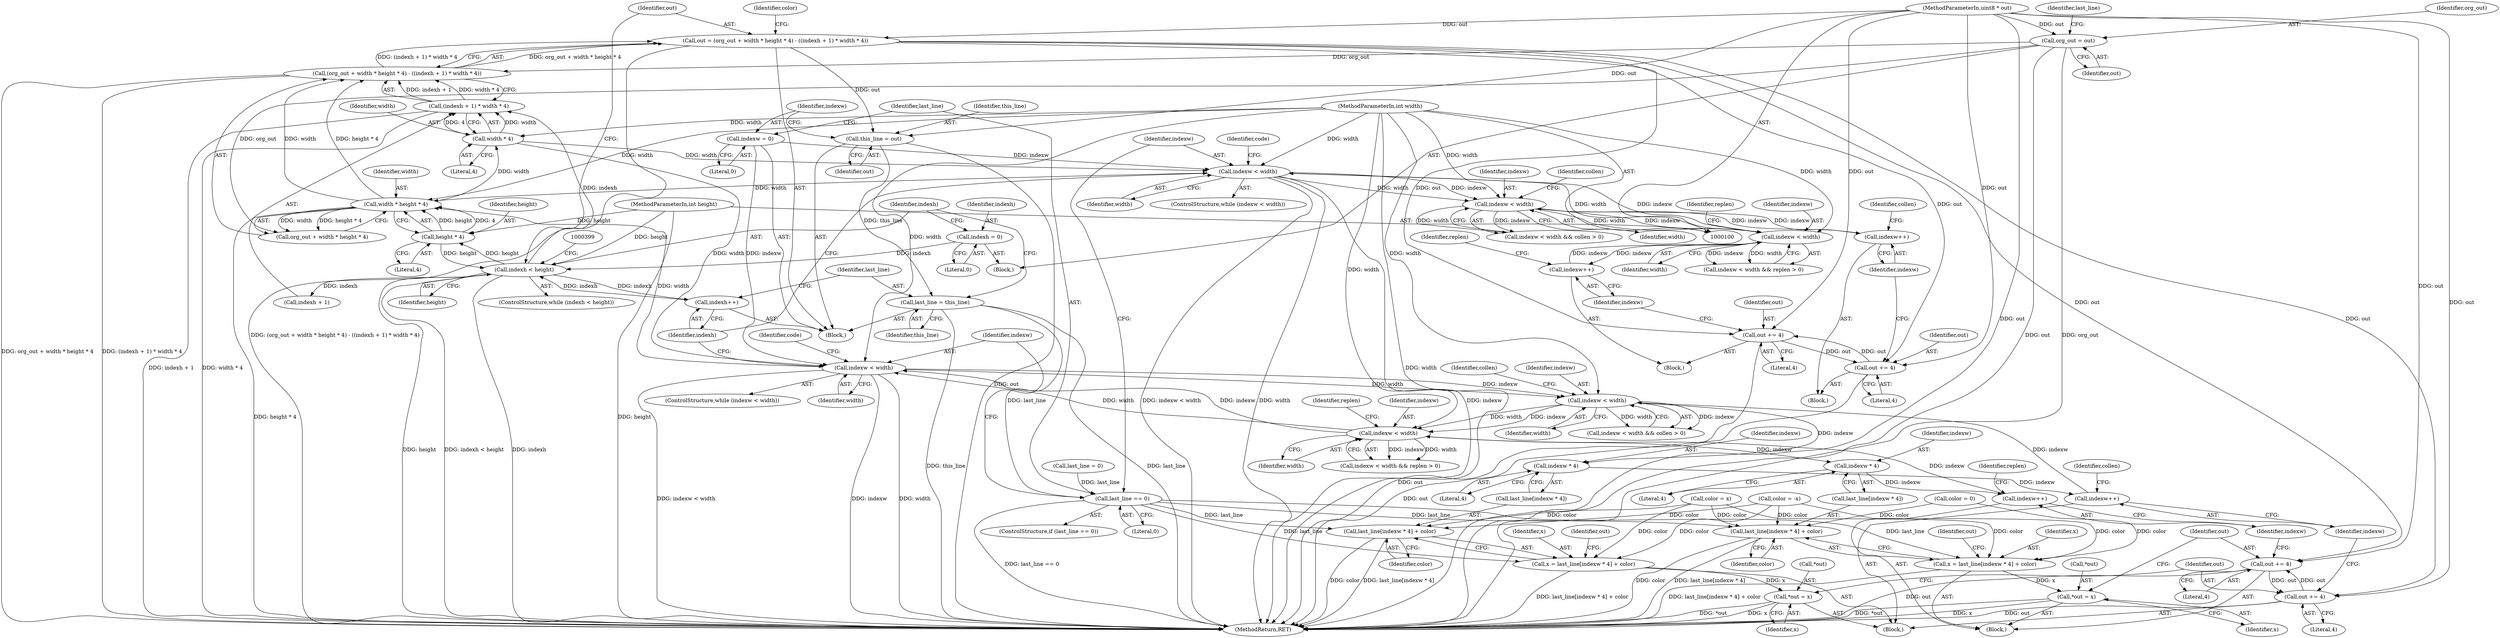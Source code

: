 digraph "0_rdesktop_4dca546d04321a610c1835010b5dad85163b65e1_0@integer" {
"1000138" [label="(Call,out = (org_out + width * height * 4) - ((indexh + 1) * width * 4))"];
"1000140" [label="(Call,(org_out + width * height * 4) - ((indexh + 1) * width * 4))"];
"1000124" [label="(Call,org_out = out)"];
"1000104" [label="(MethodParameterIn,uint8 * out)"];
"1000143" [label="(Call,width * height * 4)"];
"1000170" [label="(Call,indexw < width)"];
"1000238" [label="(Call,indexw < width)"];
"1000252" [label="(Call,indexw++)"];
"1000214" [label="(Call,indexw < width)"];
"1000232" [label="(Call,indexw++)"];
"1000102" [label="(MethodParameterIn,int width)"];
"1000161" [label="(Call,indexw = 0)"];
"1000152" [label="(Call,width * 4)"];
"1000259" [label="(Call,indexw < width)"];
"1000365" [label="(Call,indexw < width)"];
"1000388" [label="(Call,indexw++)"];
"1000377" [label="(Call,indexw * 4)"];
"1000303" [label="(Call,indexw < width)"];
"1000359" [label="(Call,indexw++)"];
"1000348" [label="(Call,indexw * 4)"];
"1000145" [label="(Call,height * 4)"];
"1000134" [label="(Call,indexh < height)"];
"1000392" [label="(Call,indexh++)"];
"1000130" [label="(Call,indexh = 0)"];
"1000103" [label="(MethodParameterIn,int height)"];
"1000148" [label="(Call,(indexh + 1) * width * 4)"];
"1000158" [label="(Call,this_line = out)"];
"1000394" [label="(Call,last_line = this_line)"];
"1000165" [label="(Call,last_line == 0)"];
"1000343" [label="(Call,x = last_line[indexw * 4] + color)"];
"1000352" [label="(Call,*out = x)"];
"1000345" [label="(Call,last_line[indexw * 4] + color)"];
"1000372" [label="(Call,x = last_line[indexw * 4] + color)"];
"1000381" [label="(Call,*out = x)"];
"1000374" [label="(Call,last_line[indexw * 4] + color)"];
"1000229" [label="(Call,out += 4)"];
"1000249" [label="(Call,out += 4)"];
"1000356" [label="(Call,out += 4)"];
"1000385" [label="(Call,out += 4)"];
"1000143" [label="(Call,width * height * 4)"];
"1000175" [label="(Identifier,code)"];
"1000141" [label="(Call,org_out + width * height * 4)"];
"1000350" [label="(Literal,4)"];
"1000161" [label="(Call,indexw = 0)"];
"1000305" [label="(Identifier,width)"];
"1000169" [label="(ControlStructure,while (indexw < width))"];
"1000362" [label="(Identifier,collen)"];
"1000159" [label="(Identifier,this_line)"];
"1000133" [label="(ControlStructure,while (indexh < height))"];
"1000233" [label="(Identifier,indexw)"];
"1000235" [label="(Identifier,collen)"];
"1000140" [label="(Call,(org_out + width * height * 4) - ((indexh + 1) * width * 4))"];
"1000253" [label="(Identifier,indexw)"];
"1000134" [label="(Call,indexh < height)"];
"1000213" [label="(Call,indexw < width && collen > 0)"];
"1000102" [label="(MethodParameterIn,int width)"];
"1000374" [label="(Call,last_line[indexw * 4] + color)"];
"1000382" [label="(Call,*out)"];
"1000372" [label="(Call,x = last_line[indexw * 4] + color)"];
"1000220" [label="(Block,)"];
"1000242" [label="(Identifier,replen)"];
"1000392" [label="(Call,indexh++)"];
"1000357" [label="(Identifier,out)"];
"1000403" [label="(MethodReturn,RET)"];
"1000127" [label="(Call,last_line = 0)"];
"1000387" [label="(Literal,4)"];
"1000343" [label="(Call,x = last_line[indexw * 4] + color)"];
"1000351" [label="(Identifier,color)"];
"1000393" [label="(Identifier,indexh)"];
"1000214" [label="(Call,indexw < width)"];
"1000261" [label="(Identifier,width)"];
"1000155" [label="(Call,color = 0)"];
"1000162" [label="(Identifier,indexw)"];
"1000379" [label="(Literal,4)"];
"1000128" [label="(Identifier,last_line)"];
"1000364" [label="(Call,indexw < width && replen > 0)"];
"1000360" [label="(Identifier,indexw)"];
"1000309" [label="(Block,)"];
"1000345" [label="(Call,last_line[indexw * 4] + color)"];
"1000136" [label="(Identifier,height)"];
"1000131" [label="(Identifier,indexh)"];
"1000391" [label="(Identifier,replen)"];
"1000358" [label="(Literal,4)"];
"1000258" [label="(ControlStructure,while (indexw < width))"];
"1000352" [label="(Call,*out = x)"];
"1000135" [label="(Identifier,indexh)"];
"1000340" [label="(Call,color = x)"];
"1000385" [label="(Call,out += 4)"];
"1000165" [label="(Call,last_line == 0)"];
"1000156" [label="(Identifier,color)"];
"1000373" [label="(Identifier,x)"];
"1000304" [label="(Identifier,indexw)"];
"1000167" [label="(Literal,0)"];
"1000104" [label="(MethodParameterIn,uint8 * out)"];
"1000239" [label="(Identifier,indexw)"];
"1000145" [label="(Call,height * 4)"];
"1000250" [label="(Identifier,out)"];
"1000126" [label="(Identifier,out)"];
"1000232" [label="(Call,indexw++)"];
"1000106" [label="(Block,)"];
"1000148" [label="(Call,(indexh + 1) * width * 4)"];
"1000381" [label="(Call,*out = x)"];
"1000164" [label="(ControlStructure,if (last_line == 0))"];
"1000172" [label="(Identifier,width)"];
"1000386" [label="(Identifier,out)"];
"1000389" [label="(Identifier,indexw)"];
"1000154" [label="(Literal,4)"];
"1000365" [label="(Call,indexw < width)"];
"1000230" [label="(Identifier,out)"];
"1000307" [label="(Identifier,collen)"];
"1000384" [label="(Identifier,x)"];
"1000303" [label="(Call,indexw < width)"];
"1000371" [label="(Block,)"];
"1000251" [label="(Literal,4)"];
"1000375" [label="(Call,last_line[indexw * 4])"];
"1000231" [label="(Literal,4)"];
"1000166" [label="(Identifier,last_line)"];
"1000244" [label="(Block,)"];
"1000144" [label="(Identifier,width)"];
"1000380" [label="(Identifier,color)"];
"1000377" [label="(Call,indexw * 4)"];
"1000260" [label="(Identifier,indexw)"];
"1000130" [label="(Call,indexh = 0)"];
"1000346" [label="(Call,last_line[indexw * 4])"];
"1000378" [label="(Identifier,indexw)"];
"1000125" [label="(Identifier,org_out)"];
"1000229" [label="(Call,out += 4)"];
"1000349" [label="(Identifier,indexw)"];
"1000344" [label="(Identifier,x)"];
"1000147" [label="(Literal,4)"];
"1000238" [label="(Call,indexw < width)"];
"1000237" [label="(Call,indexw < width && replen > 0)"];
"1000158" [label="(Call,this_line = out)"];
"1000240" [label="(Identifier,width)"];
"1000394" [label="(Call,last_line = this_line)"];
"1000356" [label="(Call,out += 4)"];
"1000395" [label="(Identifier,last_line)"];
"1000132" [label="(Literal,0)"];
"1000383" [label="(Identifier,out)"];
"1000249" [label="(Call,out += 4)"];
"1000353" [label="(Call,*out)"];
"1000160" [label="(Identifier,out)"];
"1000216" [label="(Identifier,width)"];
"1000367" [label="(Identifier,width)"];
"1000139" [label="(Identifier,out)"];
"1000153" [label="(Identifier,width)"];
"1000103" [label="(MethodParameterIn,int height)"];
"1000215" [label="(Identifier,indexw)"];
"1000355" [label="(Identifier,x)"];
"1000137" [label="(Block,)"];
"1000171" [label="(Identifier,indexw)"];
"1000369" [label="(Identifier,replen)"];
"1000302" [label="(Call,indexw < width && collen > 0)"];
"1000138" [label="(Call,out = (org_out + width * height * 4) - ((indexh + 1) * width * 4))"];
"1000152" [label="(Call,width * 4)"];
"1000170" [label="(Call,indexw < width)"];
"1000388" [label="(Call,indexw++)"];
"1000396" [label="(Identifier,this_line)"];
"1000264" [label="(Identifier,code)"];
"1000149" [label="(Call,indexh + 1)"];
"1000124" [label="(Call,org_out = out)"];
"1000348" [label="(Call,indexw * 4)"];
"1000259" [label="(Call,indexw < width)"];
"1000146" [label="(Identifier,height)"];
"1000329" [label="(Call,color = -x)"];
"1000354" [label="(Identifier,out)"];
"1000163" [label="(Literal,0)"];
"1000218" [label="(Identifier,collen)"];
"1000252" [label="(Call,indexw++)"];
"1000359" [label="(Call,indexw++)"];
"1000366" [label="(Identifier,indexw)"];
"1000255" [label="(Identifier,replen)"];
"1000138" -> "1000137"  [label="AST: "];
"1000138" -> "1000140"  [label="CFG: "];
"1000139" -> "1000138"  [label="AST: "];
"1000140" -> "1000138"  [label="AST: "];
"1000156" -> "1000138"  [label="CFG: "];
"1000138" -> "1000403"  [label="DDG: (org_out + width * height * 4) - ((indexh + 1) * width * 4)"];
"1000140" -> "1000138"  [label="DDG: org_out + width * height * 4"];
"1000140" -> "1000138"  [label="DDG: (indexh + 1) * width * 4"];
"1000104" -> "1000138"  [label="DDG: out"];
"1000138" -> "1000158"  [label="DDG: out"];
"1000138" -> "1000229"  [label="DDG: out"];
"1000138" -> "1000249"  [label="DDG: out"];
"1000138" -> "1000356"  [label="DDG: out"];
"1000138" -> "1000385"  [label="DDG: out"];
"1000140" -> "1000148"  [label="CFG: "];
"1000141" -> "1000140"  [label="AST: "];
"1000148" -> "1000140"  [label="AST: "];
"1000140" -> "1000403"  [label="DDG: org_out + width * height * 4"];
"1000140" -> "1000403"  [label="DDG: (indexh + 1) * width * 4"];
"1000124" -> "1000140"  [label="DDG: org_out"];
"1000143" -> "1000140"  [label="DDG: width"];
"1000143" -> "1000140"  [label="DDG: height * 4"];
"1000148" -> "1000140"  [label="DDG: indexh + 1"];
"1000148" -> "1000140"  [label="DDG: width * 4"];
"1000124" -> "1000106"  [label="AST: "];
"1000124" -> "1000126"  [label="CFG: "];
"1000125" -> "1000124"  [label="AST: "];
"1000126" -> "1000124"  [label="AST: "];
"1000128" -> "1000124"  [label="CFG: "];
"1000124" -> "1000403"  [label="DDG: out"];
"1000124" -> "1000403"  [label="DDG: org_out"];
"1000104" -> "1000124"  [label="DDG: out"];
"1000124" -> "1000141"  [label="DDG: org_out"];
"1000104" -> "1000100"  [label="AST: "];
"1000104" -> "1000403"  [label="DDG: out"];
"1000104" -> "1000158"  [label="DDG: out"];
"1000104" -> "1000229"  [label="DDG: out"];
"1000104" -> "1000249"  [label="DDG: out"];
"1000104" -> "1000356"  [label="DDG: out"];
"1000104" -> "1000385"  [label="DDG: out"];
"1000143" -> "1000141"  [label="AST: "];
"1000143" -> "1000145"  [label="CFG: "];
"1000144" -> "1000143"  [label="AST: "];
"1000145" -> "1000143"  [label="AST: "];
"1000141" -> "1000143"  [label="CFG: "];
"1000143" -> "1000403"  [label="DDG: height * 4"];
"1000143" -> "1000141"  [label="DDG: width"];
"1000143" -> "1000141"  [label="DDG: height * 4"];
"1000170" -> "1000143"  [label="DDG: width"];
"1000259" -> "1000143"  [label="DDG: width"];
"1000102" -> "1000143"  [label="DDG: width"];
"1000145" -> "1000143"  [label="DDG: height"];
"1000145" -> "1000143"  [label="DDG: 4"];
"1000143" -> "1000152"  [label="DDG: width"];
"1000170" -> "1000169"  [label="AST: "];
"1000170" -> "1000172"  [label="CFG: "];
"1000171" -> "1000170"  [label="AST: "];
"1000172" -> "1000170"  [label="AST: "];
"1000175" -> "1000170"  [label="CFG: "];
"1000393" -> "1000170"  [label="CFG: "];
"1000170" -> "1000403"  [label="DDG: width"];
"1000170" -> "1000403"  [label="DDG: indexw"];
"1000170" -> "1000403"  [label="DDG: indexw < width"];
"1000238" -> "1000170"  [label="DDG: indexw"];
"1000238" -> "1000170"  [label="DDG: width"];
"1000161" -> "1000170"  [label="DDG: indexw"];
"1000152" -> "1000170"  [label="DDG: width"];
"1000102" -> "1000170"  [label="DDG: width"];
"1000170" -> "1000214"  [label="DDG: indexw"];
"1000170" -> "1000214"  [label="DDG: width"];
"1000238" -> "1000237"  [label="AST: "];
"1000238" -> "1000240"  [label="CFG: "];
"1000239" -> "1000238"  [label="AST: "];
"1000240" -> "1000238"  [label="AST: "];
"1000242" -> "1000238"  [label="CFG: "];
"1000237" -> "1000238"  [label="CFG: "];
"1000238" -> "1000237"  [label="DDG: indexw"];
"1000238" -> "1000237"  [label="DDG: width"];
"1000252" -> "1000238"  [label="DDG: indexw"];
"1000214" -> "1000238"  [label="DDG: indexw"];
"1000214" -> "1000238"  [label="DDG: width"];
"1000102" -> "1000238"  [label="DDG: width"];
"1000238" -> "1000252"  [label="DDG: indexw"];
"1000252" -> "1000244"  [label="AST: "];
"1000252" -> "1000253"  [label="CFG: "];
"1000253" -> "1000252"  [label="AST: "];
"1000255" -> "1000252"  [label="CFG: "];
"1000214" -> "1000213"  [label="AST: "];
"1000214" -> "1000216"  [label="CFG: "];
"1000215" -> "1000214"  [label="AST: "];
"1000216" -> "1000214"  [label="AST: "];
"1000218" -> "1000214"  [label="CFG: "];
"1000213" -> "1000214"  [label="CFG: "];
"1000214" -> "1000213"  [label="DDG: indexw"];
"1000214" -> "1000213"  [label="DDG: width"];
"1000232" -> "1000214"  [label="DDG: indexw"];
"1000102" -> "1000214"  [label="DDG: width"];
"1000214" -> "1000232"  [label="DDG: indexw"];
"1000232" -> "1000220"  [label="AST: "];
"1000232" -> "1000233"  [label="CFG: "];
"1000233" -> "1000232"  [label="AST: "];
"1000235" -> "1000232"  [label="CFG: "];
"1000102" -> "1000100"  [label="AST: "];
"1000102" -> "1000403"  [label="DDG: width"];
"1000102" -> "1000152"  [label="DDG: width"];
"1000102" -> "1000259"  [label="DDG: width"];
"1000102" -> "1000303"  [label="DDG: width"];
"1000102" -> "1000365"  [label="DDG: width"];
"1000161" -> "1000137"  [label="AST: "];
"1000161" -> "1000163"  [label="CFG: "];
"1000162" -> "1000161"  [label="AST: "];
"1000163" -> "1000161"  [label="AST: "];
"1000166" -> "1000161"  [label="CFG: "];
"1000161" -> "1000259"  [label="DDG: indexw"];
"1000152" -> "1000148"  [label="AST: "];
"1000152" -> "1000154"  [label="CFG: "];
"1000153" -> "1000152"  [label="AST: "];
"1000154" -> "1000152"  [label="AST: "];
"1000148" -> "1000152"  [label="CFG: "];
"1000152" -> "1000148"  [label="DDG: width"];
"1000152" -> "1000148"  [label="DDG: 4"];
"1000152" -> "1000259"  [label="DDG: width"];
"1000259" -> "1000258"  [label="AST: "];
"1000259" -> "1000261"  [label="CFG: "];
"1000260" -> "1000259"  [label="AST: "];
"1000261" -> "1000259"  [label="AST: "];
"1000264" -> "1000259"  [label="CFG: "];
"1000393" -> "1000259"  [label="CFG: "];
"1000259" -> "1000403"  [label="DDG: indexw < width"];
"1000259" -> "1000403"  [label="DDG: indexw"];
"1000259" -> "1000403"  [label="DDG: width"];
"1000365" -> "1000259"  [label="DDG: indexw"];
"1000365" -> "1000259"  [label="DDG: width"];
"1000259" -> "1000303"  [label="DDG: indexw"];
"1000259" -> "1000303"  [label="DDG: width"];
"1000365" -> "1000364"  [label="AST: "];
"1000365" -> "1000367"  [label="CFG: "];
"1000366" -> "1000365"  [label="AST: "];
"1000367" -> "1000365"  [label="AST: "];
"1000369" -> "1000365"  [label="CFG: "];
"1000364" -> "1000365"  [label="CFG: "];
"1000365" -> "1000364"  [label="DDG: indexw"];
"1000365" -> "1000364"  [label="DDG: width"];
"1000388" -> "1000365"  [label="DDG: indexw"];
"1000303" -> "1000365"  [label="DDG: indexw"];
"1000303" -> "1000365"  [label="DDG: width"];
"1000365" -> "1000377"  [label="DDG: indexw"];
"1000388" -> "1000371"  [label="AST: "];
"1000388" -> "1000389"  [label="CFG: "];
"1000389" -> "1000388"  [label="AST: "];
"1000391" -> "1000388"  [label="CFG: "];
"1000377" -> "1000388"  [label="DDG: indexw"];
"1000377" -> "1000375"  [label="AST: "];
"1000377" -> "1000379"  [label="CFG: "];
"1000378" -> "1000377"  [label="AST: "];
"1000379" -> "1000377"  [label="AST: "];
"1000375" -> "1000377"  [label="CFG: "];
"1000303" -> "1000302"  [label="AST: "];
"1000303" -> "1000305"  [label="CFG: "];
"1000304" -> "1000303"  [label="AST: "];
"1000305" -> "1000303"  [label="AST: "];
"1000307" -> "1000303"  [label="CFG: "];
"1000302" -> "1000303"  [label="CFG: "];
"1000303" -> "1000302"  [label="DDG: indexw"];
"1000303" -> "1000302"  [label="DDG: width"];
"1000359" -> "1000303"  [label="DDG: indexw"];
"1000303" -> "1000348"  [label="DDG: indexw"];
"1000359" -> "1000309"  [label="AST: "];
"1000359" -> "1000360"  [label="CFG: "];
"1000360" -> "1000359"  [label="AST: "];
"1000362" -> "1000359"  [label="CFG: "];
"1000348" -> "1000359"  [label="DDG: indexw"];
"1000348" -> "1000346"  [label="AST: "];
"1000348" -> "1000350"  [label="CFG: "];
"1000349" -> "1000348"  [label="AST: "];
"1000350" -> "1000348"  [label="AST: "];
"1000346" -> "1000348"  [label="CFG: "];
"1000145" -> "1000147"  [label="CFG: "];
"1000146" -> "1000145"  [label="AST: "];
"1000147" -> "1000145"  [label="AST: "];
"1000145" -> "1000134"  [label="DDG: height"];
"1000134" -> "1000145"  [label="DDG: height"];
"1000103" -> "1000145"  [label="DDG: height"];
"1000134" -> "1000133"  [label="AST: "];
"1000134" -> "1000136"  [label="CFG: "];
"1000135" -> "1000134"  [label="AST: "];
"1000136" -> "1000134"  [label="AST: "];
"1000139" -> "1000134"  [label="CFG: "];
"1000399" -> "1000134"  [label="CFG: "];
"1000134" -> "1000403"  [label="DDG: indexh < height"];
"1000134" -> "1000403"  [label="DDG: indexh"];
"1000134" -> "1000403"  [label="DDG: height"];
"1000392" -> "1000134"  [label="DDG: indexh"];
"1000130" -> "1000134"  [label="DDG: indexh"];
"1000103" -> "1000134"  [label="DDG: height"];
"1000134" -> "1000148"  [label="DDG: indexh"];
"1000134" -> "1000149"  [label="DDG: indexh"];
"1000134" -> "1000392"  [label="DDG: indexh"];
"1000392" -> "1000137"  [label="AST: "];
"1000392" -> "1000393"  [label="CFG: "];
"1000393" -> "1000392"  [label="AST: "];
"1000395" -> "1000392"  [label="CFG: "];
"1000130" -> "1000106"  [label="AST: "];
"1000130" -> "1000132"  [label="CFG: "];
"1000131" -> "1000130"  [label="AST: "];
"1000132" -> "1000130"  [label="AST: "];
"1000135" -> "1000130"  [label="CFG: "];
"1000103" -> "1000100"  [label="AST: "];
"1000103" -> "1000403"  [label="DDG: height"];
"1000149" -> "1000148"  [label="AST: "];
"1000148" -> "1000403"  [label="DDG: width * 4"];
"1000148" -> "1000403"  [label="DDG: indexh + 1"];
"1000158" -> "1000137"  [label="AST: "];
"1000158" -> "1000160"  [label="CFG: "];
"1000159" -> "1000158"  [label="AST: "];
"1000160" -> "1000158"  [label="AST: "];
"1000162" -> "1000158"  [label="CFG: "];
"1000158" -> "1000403"  [label="DDG: out"];
"1000158" -> "1000394"  [label="DDG: this_line"];
"1000394" -> "1000137"  [label="AST: "];
"1000394" -> "1000396"  [label="CFG: "];
"1000395" -> "1000394"  [label="AST: "];
"1000396" -> "1000394"  [label="AST: "];
"1000135" -> "1000394"  [label="CFG: "];
"1000394" -> "1000403"  [label="DDG: this_line"];
"1000394" -> "1000403"  [label="DDG: last_line"];
"1000394" -> "1000165"  [label="DDG: last_line"];
"1000165" -> "1000164"  [label="AST: "];
"1000165" -> "1000167"  [label="CFG: "];
"1000166" -> "1000165"  [label="AST: "];
"1000167" -> "1000165"  [label="AST: "];
"1000171" -> "1000165"  [label="CFG: "];
"1000260" -> "1000165"  [label="CFG: "];
"1000165" -> "1000403"  [label="DDG: last_line == 0"];
"1000127" -> "1000165"  [label="DDG: last_line"];
"1000165" -> "1000343"  [label="DDG: last_line"];
"1000165" -> "1000345"  [label="DDG: last_line"];
"1000165" -> "1000372"  [label="DDG: last_line"];
"1000165" -> "1000374"  [label="DDG: last_line"];
"1000343" -> "1000309"  [label="AST: "];
"1000343" -> "1000345"  [label="CFG: "];
"1000344" -> "1000343"  [label="AST: "];
"1000345" -> "1000343"  [label="AST: "];
"1000354" -> "1000343"  [label="CFG: "];
"1000343" -> "1000403"  [label="DDG: last_line[indexw * 4] + color"];
"1000329" -> "1000343"  [label="DDG: color"];
"1000340" -> "1000343"  [label="DDG: color"];
"1000343" -> "1000352"  [label="DDG: x"];
"1000352" -> "1000309"  [label="AST: "];
"1000352" -> "1000355"  [label="CFG: "];
"1000353" -> "1000352"  [label="AST: "];
"1000355" -> "1000352"  [label="AST: "];
"1000357" -> "1000352"  [label="CFG: "];
"1000352" -> "1000403"  [label="DDG: *out"];
"1000352" -> "1000403"  [label="DDG: x"];
"1000345" -> "1000351"  [label="CFG: "];
"1000346" -> "1000345"  [label="AST: "];
"1000351" -> "1000345"  [label="AST: "];
"1000345" -> "1000403"  [label="DDG: color"];
"1000345" -> "1000403"  [label="DDG: last_line[indexw * 4]"];
"1000329" -> "1000345"  [label="DDG: color"];
"1000340" -> "1000345"  [label="DDG: color"];
"1000372" -> "1000371"  [label="AST: "];
"1000372" -> "1000374"  [label="CFG: "];
"1000373" -> "1000372"  [label="AST: "];
"1000374" -> "1000372"  [label="AST: "];
"1000383" -> "1000372"  [label="CFG: "];
"1000372" -> "1000403"  [label="DDG: last_line[indexw * 4] + color"];
"1000155" -> "1000372"  [label="DDG: color"];
"1000329" -> "1000372"  [label="DDG: color"];
"1000340" -> "1000372"  [label="DDG: color"];
"1000372" -> "1000381"  [label="DDG: x"];
"1000381" -> "1000371"  [label="AST: "];
"1000381" -> "1000384"  [label="CFG: "];
"1000382" -> "1000381"  [label="AST: "];
"1000384" -> "1000381"  [label="AST: "];
"1000386" -> "1000381"  [label="CFG: "];
"1000381" -> "1000403"  [label="DDG: x"];
"1000381" -> "1000403"  [label="DDG: *out"];
"1000374" -> "1000380"  [label="CFG: "];
"1000375" -> "1000374"  [label="AST: "];
"1000380" -> "1000374"  [label="AST: "];
"1000374" -> "1000403"  [label="DDG: last_line[indexw * 4]"];
"1000374" -> "1000403"  [label="DDG: color"];
"1000155" -> "1000374"  [label="DDG: color"];
"1000329" -> "1000374"  [label="DDG: color"];
"1000340" -> "1000374"  [label="DDG: color"];
"1000229" -> "1000220"  [label="AST: "];
"1000229" -> "1000231"  [label="CFG: "];
"1000230" -> "1000229"  [label="AST: "];
"1000231" -> "1000229"  [label="AST: "];
"1000233" -> "1000229"  [label="CFG: "];
"1000229" -> "1000403"  [label="DDG: out"];
"1000249" -> "1000229"  [label="DDG: out"];
"1000229" -> "1000249"  [label="DDG: out"];
"1000249" -> "1000244"  [label="AST: "];
"1000249" -> "1000251"  [label="CFG: "];
"1000250" -> "1000249"  [label="AST: "];
"1000251" -> "1000249"  [label="AST: "];
"1000253" -> "1000249"  [label="CFG: "];
"1000249" -> "1000403"  [label="DDG: out"];
"1000356" -> "1000309"  [label="AST: "];
"1000356" -> "1000358"  [label="CFG: "];
"1000357" -> "1000356"  [label="AST: "];
"1000358" -> "1000356"  [label="AST: "];
"1000360" -> "1000356"  [label="CFG: "];
"1000356" -> "1000403"  [label="DDG: out"];
"1000385" -> "1000356"  [label="DDG: out"];
"1000356" -> "1000385"  [label="DDG: out"];
"1000385" -> "1000371"  [label="AST: "];
"1000385" -> "1000387"  [label="CFG: "];
"1000386" -> "1000385"  [label="AST: "];
"1000387" -> "1000385"  [label="AST: "];
"1000389" -> "1000385"  [label="CFG: "];
"1000385" -> "1000403"  [label="DDG: out"];
}
